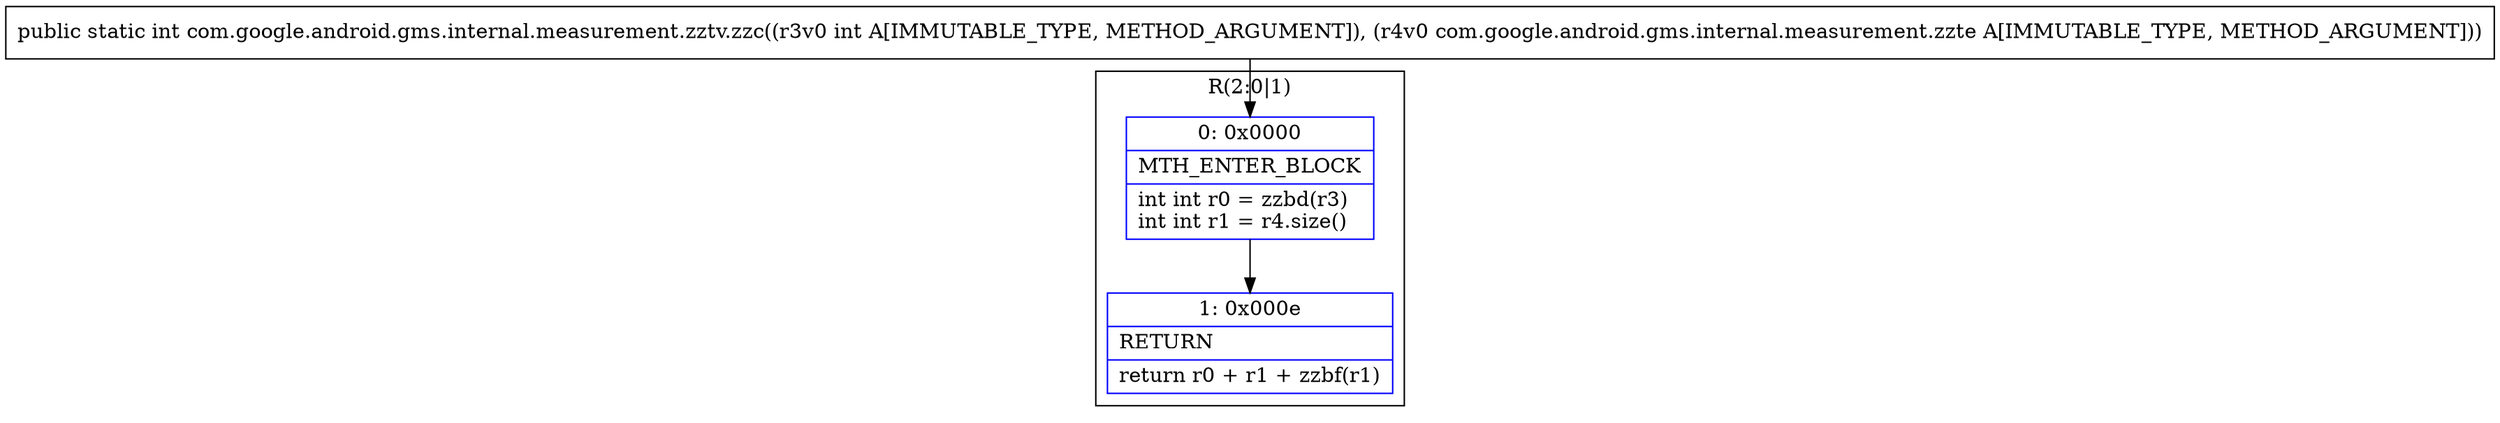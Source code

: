 digraph "CFG forcom.google.android.gms.internal.measurement.zztv.zzc(ILcom\/google\/android\/gms\/internal\/measurement\/zzte;)I" {
subgraph cluster_Region_1197023233 {
label = "R(2:0|1)";
node [shape=record,color=blue];
Node_0 [shape=record,label="{0\:\ 0x0000|MTH_ENTER_BLOCK\l|int int r0 = zzbd(r3)\lint int r1 = r4.size()\l}"];
Node_1 [shape=record,label="{1\:\ 0x000e|RETURN\l|return r0 + r1 + zzbf(r1)\l}"];
}
MethodNode[shape=record,label="{public static int com.google.android.gms.internal.measurement.zztv.zzc((r3v0 int A[IMMUTABLE_TYPE, METHOD_ARGUMENT]), (r4v0 com.google.android.gms.internal.measurement.zzte A[IMMUTABLE_TYPE, METHOD_ARGUMENT])) }"];
MethodNode -> Node_0;
Node_0 -> Node_1;
}

